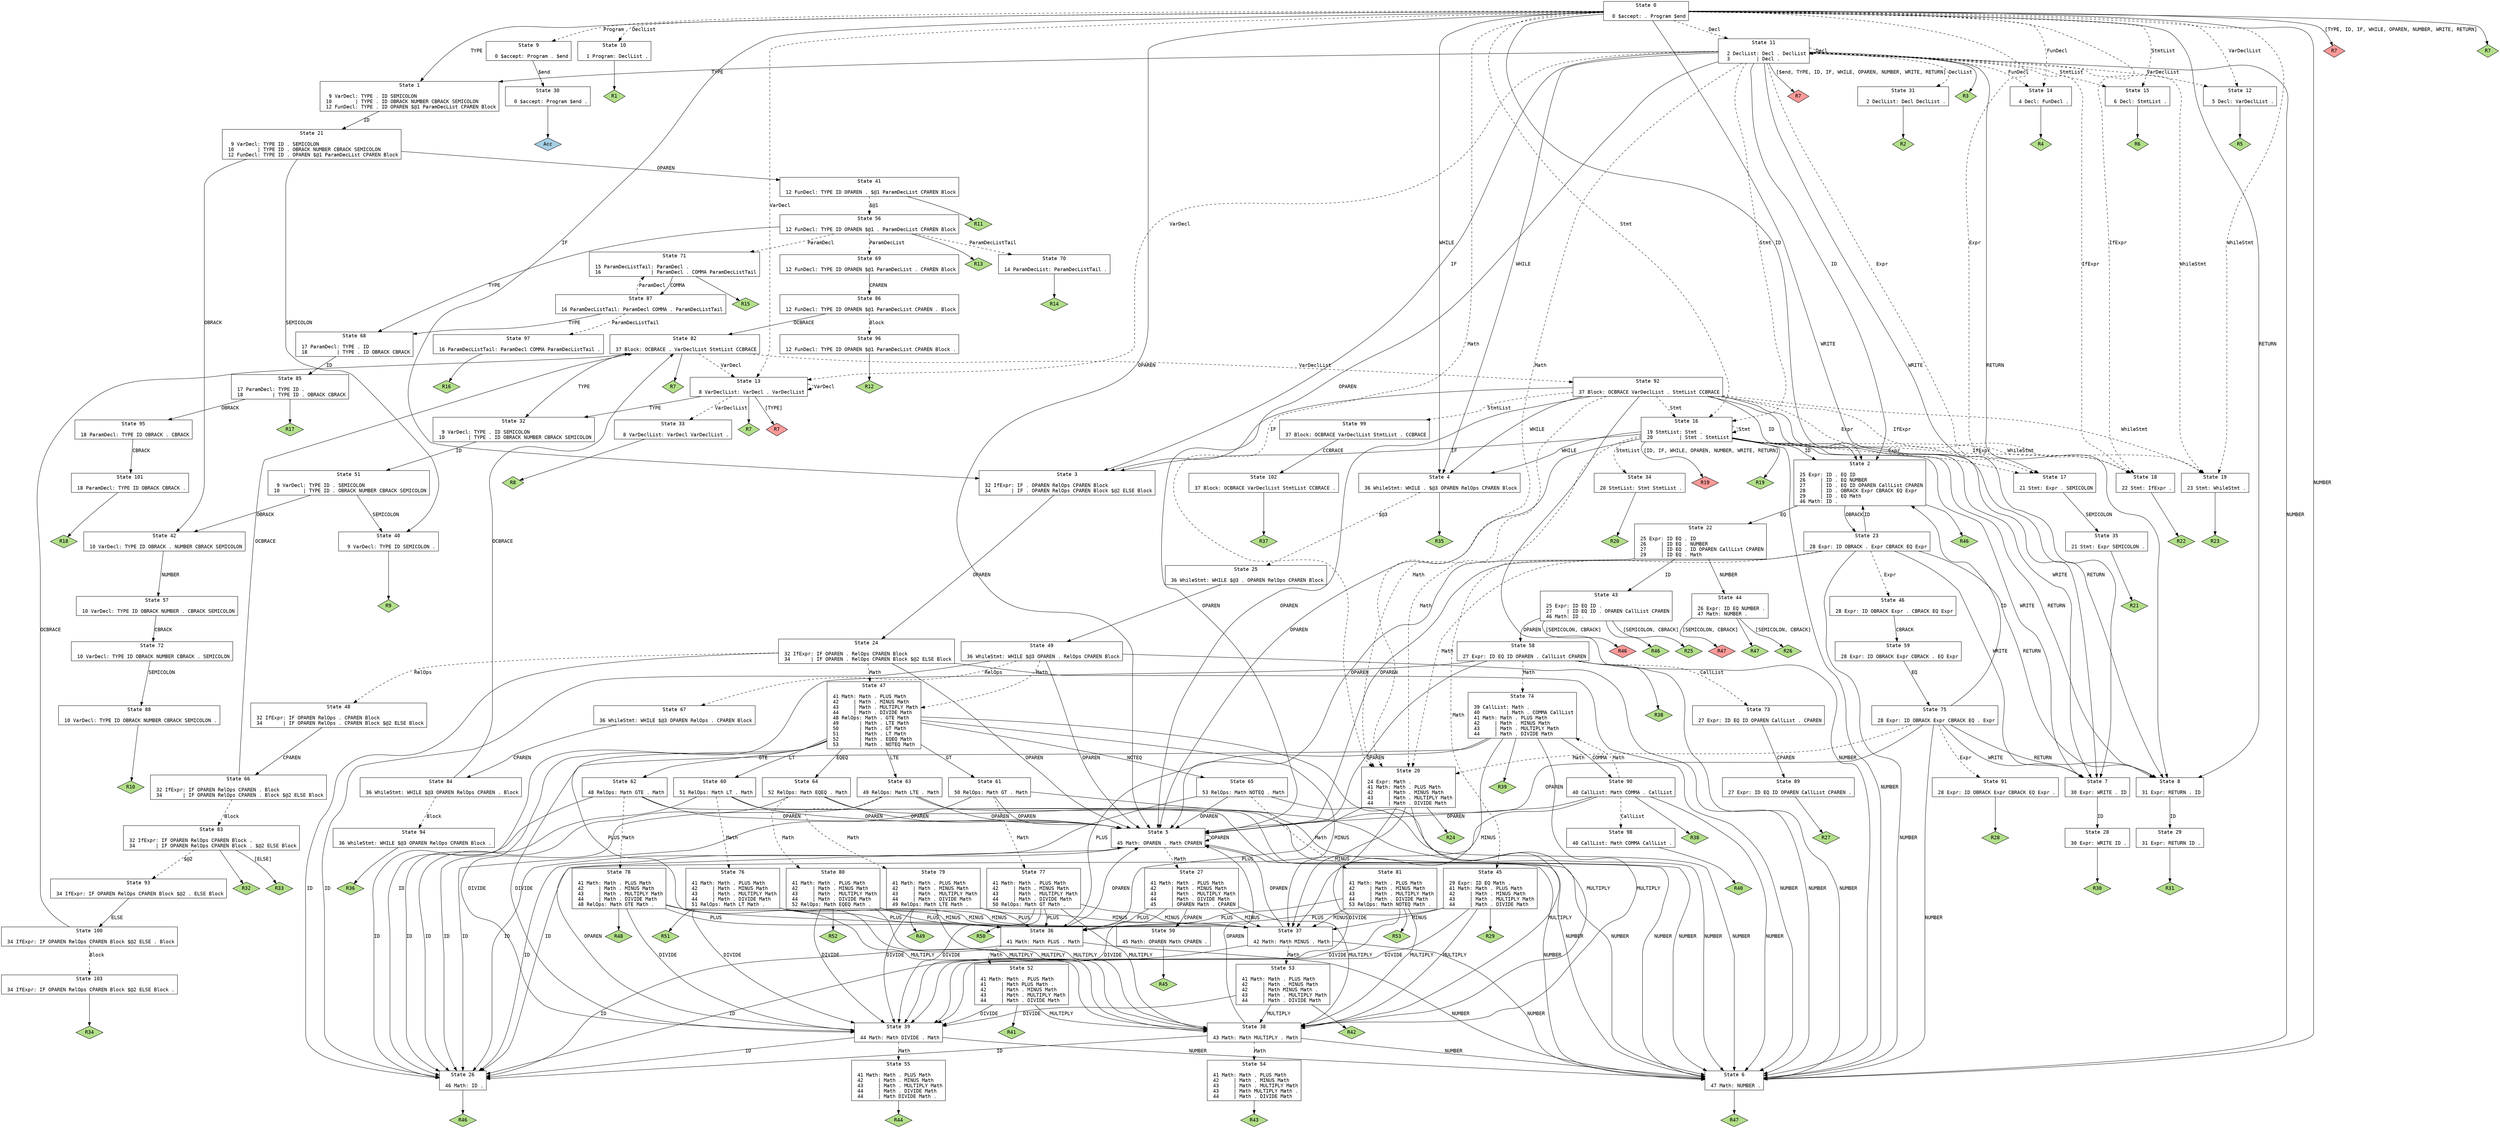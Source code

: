 // Generated by GNU Bison 3.5.1.
// Report bugs to <bug-bison@gnu.org>.
// Home page: <https://www.gnu.org/software/bison/>.

digraph "parser.y"
{
  node [fontname = courier, shape = box, colorscheme = paired6]
  edge [fontname = courier]

  0 [label="State 0\n\l  0 $accept: . Program $end\l"]
  0 -> 1 [style=solid label="TYPE"]
  0 -> 2 [style=solid label="ID"]
  0 -> 3 [style=solid label="IF"]
  0 -> 4 [style=solid label="WHILE"]
  0 -> 5 [style=solid label="OPAREN"]
  0 -> 6 [style=solid label="NUMBER"]
  0 -> 7 [style=solid label="WRITE"]
  0 -> 8 [style=solid label="RETURN"]
  0 -> 9 [style=dashed label="Program"]
  0 -> 10 [style=dashed label="DeclList"]
  0 -> 11 [style=dashed label="Decl"]
  0 -> 12 [style=dashed label="VarDeclList"]
  0 -> 13 [style=dashed label="VarDecl"]
  0 -> 14 [style=dashed label="FunDecl"]
  0 -> 15 [style=dashed label="StmtList"]
  0 -> 16 [style=dashed label="Stmt"]
  0 -> 17 [style=dashed label="Expr"]
  0 -> 18 [style=dashed label="IfExpr"]
  0 -> 19 [style=dashed label="WhileStmt"]
  0 -> 20 [style=dashed label="Math"]
  0 -> "0R7d" [label="[TYPE, ID, IF, WHILE, OPAREN, NUMBER, WRITE, RETURN]", style=solid]
 "0R7d" [label="R7", fillcolor=5, shape=diamond, style=filled]
  0 -> "0R7" [style=solid]
 "0R7" [label="R7", fillcolor=3, shape=diamond, style=filled]
  1 [label="State 1\n\l  9 VarDecl: TYPE . ID SEMICOLON\l 10        | TYPE . ID OBRACK NUMBER CBRACK SEMICOLON\l 12 FunDecl: TYPE . ID OPAREN $@1 ParamDecList CPAREN Block\l"]
  1 -> 21 [style=solid label="ID"]
  2 [label="State 2\n\l 25 Expr: ID . EQ ID\l 26     | ID . EQ NUMBER\l 27     | ID . EQ ID OPAREN CallList CPAREN\l 28     | ID . OBRACK Expr CBRACK EQ Expr\l 29     | ID . EQ Math\l 46 Math: ID .\l"]
  2 -> 22 [style=solid label="EQ"]
  2 -> 23 [style=solid label="OBRACK"]
  2 -> "2R46" [style=solid]
 "2R46" [label="R46", fillcolor=3, shape=diamond, style=filled]
  3 [label="State 3\n\l 32 IfExpr: IF . OPAREN RelOps CPAREN Block\l 34       | IF . OPAREN RelOps CPAREN Block $@2 ELSE Block\l"]
  3 -> 24 [style=solid label="OPAREN"]
  4 [label="State 4\n\l 36 WhileStmt: WHILE . $@3 OPAREN RelOps CPAREN Block\l"]
  4 -> 25 [style=dashed label="$@3"]
  4 -> "4R35" [style=solid]
 "4R35" [label="R35", fillcolor=3, shape=diamond, style=filled]
  5 [label="State 5\n\l 45 Math: OPAREN . Math CPAREN\l"]
  5 -> 26 [style=solid label="ID"]
  5 -> 5 [style=solid label="OPAREN"]
  5 -> 6 [style=solid label="NUMBER"]
  5 -> 27 [style=dashed label="Math"]
  6 [label="State 6\n\l 47 Math: NUMBER .\l"]
  6 -> "6R47" [style=solid]
 "6R47" [label="R47", fillcolor=3, shape=diamond, style=filled]
  7 [label="State 7\n\l 30 Expr: WRITE . ID\l"]
  7 -> 28 [style=solid label="ID"]
  8 [label="State 8\n\l 31 Expr: RETURN . ID\l"]
  8 -> 29 [style=solid label="ID"]
  9 [label="State 9\n\l  0 $accept: Program . $end\l"]
  9 -> 30 [style=solid label="$end"]
  10 [label="State 10\n\l  1 Program: DeclList .\l"]
  10 -> "10R1" [style=solid]
 "10R1" [label="R1", fillcolor=3, shape=diamond, style=filled]
  11 [label="State 11\n\l  2 DeclList: Decl . DeclList\l  3         | Decl .\l"]
  11 -> 1 [style=solid label="TYPE"]
  11 -> 2 [style=solid label="ID"]
  11 -> 3 [style=solid label="IF"]
  11 -> 4 [style=solid label="WHILE"]
  11 -> 5 [style=solid label="OPAREN"]
  11 -> 6 [style=solid label="NUMBER"]
  11 -> 7 [style=solid label="WRITE"]
  11 -> 8 [style=solid label="RETURN"]
  11 -> 31 [style=dashed label="DeclList"]
  11 -> 11 [style=dashed label="Decl"]
  11 -> 12 [style=dashed label="VarDeclList"]
  11 -> 13 [style=dashed label="VarDecl"]
  11 -> 14 [style=dashed label="FunDecl"]
  11 -> 15 [style=dashed label="StmtList"]
  11 -> 16 [style=dashed label="Stmt"]
  11 -> 17 [style=dashed label="Expr"]
  11 -> 18 [style=dashed label="IfExpr"]
  11 -> 19 [style=dashed label="WhileStmt"]
  11 -> 20 [style=dashed label="Math"]
  11 -> "11R3" [style=solid]
 "11R3" [label="R3", fillcolor=3, shape=diamond, style=filled]
  11 -> "11R7d" [label="[$end, TYPE, ID, IF, WHILE, OPAREN, NUMBER, WRITE, RETURN]", style=solid]
 "11R7d" [label="R7", fillcolor=5, shape=diamond, style=filled]
  12 [label="State 12\n\l  5 Decl: VarDeclList .\l"]
  12 -> "12R5" [style=solid]
 "12R5" [label="R5", fillcolor=3, shape=diamond, style=filled]
  13 [label="State 13\n\l  8 VarDeclList: VarDecl . VarDeclList\l"]
  13 -> 32 [style=solid label="TYPE"]
  13 -> 33 [style=dashed label="VarDeclList"]
  13 -> 13 [style=dashed label="VarDecl"]
  13 -> "13R7d" [label="[TYPE]", style=solid]
 "13R7d" [label="R7", fillcolor=5, shape=diamond, style=filled]
  13 -> "13R7" [style=solid]
 "13R7" [label="R7", fillcolor=3, shape=diamond, style=filled]
  14 [label="State 14\n\l  4 Decl: FunDecl .\l"]
  14 -> "14R4" [style=solid]
 "14R4" [label="R4", fillcolor=3, shape=diamond, style=filled]
  15 [label="State 15\n\l  6 Decl: StmtList .\l"]
  15 -> "15R6" [style=solid]
 "15R6" [label="R6", fillcolor=3, shape=diamond, style=filled]
  16 [label="State 16\n\l 19 StmtList: Stmt .\l 20         | Stmt . StmtList\l"]
  16 -> 2 [style=solid label="ID"]
  16 -> 3 [style=solid label="IF"]
  16 -> 4 [style=solid label="WHILE"]
  16 -> 5 [style=solid label="OPAREN"]
  16 -> 6 [style=solid label="NUMBER"]
  16 -> 7 [style=solid label="WRITE"]
  16 -> 8 [style=solid label="RETURN"]
  16 -> 34 [style=dashed label="StmtList"]
  16 -> 16 [style=dashed label="Stmt"]
  16 -> 17 [style=dashed label="Expr"]
  16 -> 18 [style=dashed label="IfExpr"]
  16 -> 19 [style=dashed label="WhileStmt"]
  16 -> 20 [style=dashed label="Math"]
  16 -> "16R19d" [label="[ID, IF, WHILE, OPAREN, NUMBER, WRITE, RETURN]", style=solid]
 "16R19d" [label="R19", fillcolor=5, shape=diamond, style=filled]
  16 -> "16R19" [style=solid]
 "16R19" [label="R19", fillcolor=3, shape=diamond, style=filled]
  17 [label="State 17\n\l 21 Stmt: Expr . SEMICOLON\l"]
  17 -> 35 [style=solid label="SEMICOLON"]
  18 [label="State 18\n\l 22 Stmt: IfExpr .\l"]
  18 -> "18R22" [style=solid]
 "18R22" [label="R22", fillcolor=3, shape=diamond, style=filled]
  19 [label="State 19\n\l 23 Stmt: WhileStmt .\l"]
  19 -> "19R23" [style=solid]
 "19R23" [label="R23", fillcolor=3, shape=diamond, style=filled]
  20 [label="State 20\n\l 24 Expr: Math .\l 41 Math: Math . PLUS Math\l 42     | Math . MINUS Math\l 43     | Math . MULTIPLY Math\l 44     | Math . DIVIDE Math\l"]
  20 -> 36 [style=solid label="PLUS"]
  20 -> 37 [style=solid label="MINUS"]
  20 -> 38 [style=solid label="MULTIPLY"]
  20 -> 39 [style=solid label="DIVIDE"]
  20 -> "20R24" [style=solid]
 "20R24" [label="R24", fillcolor=3, shape=diamond, style=filled]
  21 [label="State 21\n\l  9 VarDecl: TYPE ID . SEMICOLON\l 10        | TYPE ID . OBRACK NUMBER CBRACK SEMICOLON\l 12 FunDecl: TYPE ID . OPAREN $@1 ParamDecList CPAREN Block\l"]
  21 -> 40 [style=solid label="SEMICOLON"]
  21 -> 41 [style=solid label="OPAREN"]
  21 -> 42 [style=solid label="OBRACK"]
  22 [label="State 22\n\l 25 Expr: ID EQ . ID\l 26     | ID EQ . NUMBER\l 27     | ID EQ . ID OPAREN CallList CPAREN\l 29     | ID EQ . Math\l"]
  22 -> 43 [style=solid label="ID"]
  22 -> 5 [style=solid label="OPAREN"]
  22 -> 44 [style=solid label="NUMBER"]
  22 -> 45 [style=dashed label="Math"]
  23 [label="State 23\n\l 28 Expr: ID OBRACK . Expr CBRACK EQ Expr\l"]
  23 -> 2 [style=solid label="ID"]
  23 -> 5 [style=solid label="OPAREN"]
  23 -> 6 [style=solid label="NUMBER"]
  23 -> 7 [style=solid label="WRITE"]
  23 -> 8 [style=solid label="RETURN"]
  23 -> 46 [style=dashed label="Expr"]
  23 -> 20 [style=dashed label="Math"]
  24 [label="State 24\n\l 32 IfExpr: IF OPAREN . RelOps CPAREN Block\l 34       | IF OPAREN . RelOps CPAREN Block $@2 ELSE Block\l"]
  24 -> 26 [style=solid label="ID"]
  24 -> 5 [style=solid label="OPAREN"]
  24 -> 6 [style=solid label="NUMBER"]
  24 -> 47 [style=dashed label="Math"]
  24 -> 48 [style=dashed label="RelOps"]
  25 [label="State 25\n\l 36 WhileStmt: WHILE $@3 . OPAREN RelOps CPAREN Block\l"]
  25 -> 49 [style=solid label="OPAREN"]
  26 [label="State 26\n\l 46 Math: ID .\l"]
  26 -> "26R46" [style=solid]
 "26R46" [label="R46", fillcolor=3, shape=diamond, style=filled]
  27 [label="State 27\n\l 41 Math: Math . PLUS Math\l 42     | Math . MINUS Math\l 43     | Math . MULTIPLY Math\l 44     | Math . DIVIDE Math\l 45     | OPAREN Math . CPAREN\l"]
  27 -> 50 [style=solid label="CPAREN"]
  27 -> 36 [style=solid label="PLUS"]
  27 -> 37 [style=solid label="MINUS"]
  27 -> 38 [style=solid label="MULTIPLY"]
  27 -> 39 [style=solid label="DIVIDE"]
  28 [label="State 28\n\l 30 Expr: WRITE ID .\l"]
  28 -> "28R30" [style=solid]
 "28R30" [label="R30", fillcolor=3, shape=diamond, style=filled]
  29 [label="State 29\n\l 31 Expr: RETURN ID .\l"]
  29 -> "29R31" [style=solid]
 "29R31" [label="R31", fillcolor=3, shape=diamond, style=filled]
  30 [label="State 30\n\l  0 $accept: Program $end .\l"]
  30 -> "30R0" [style=solid]
 "30R0" [label="Acc", fillcolor=1, shape=diamond, style=filled]
  31 [label="State 31\n\l  2 DeclList: Decl DeclList .\l"]
  31 -> "31R2" [style=solid]
 "31R2" [label="R2", fillcolor=3, shape=diamond, style=filled]
  32 [label="State 32\n\l  9 VarDecl: TYPE . ID SEMICOLON\l 10        | TYPE . ID OBRACK NUMBER CBRACK SEMICOLON\l"]
  32 -> 51 [style=solid label="ID"]
  33 [label="State 33\n\l  8 VarDeclList: VarDecl VarDeclList .\l"]
  33 -> "33R8" [style=solid]
 "33R8" [label="R8", fillcolor=3, shape=diamond, style=filled]
  34 [label="State 34\n\l 20 StmtList: Stmt StmtList .\l"]
  34 -> "34R20" [style=solid]
 "34R20" [label="R20", fillcolor=3, shape=diamond, style=filled]
  35 [label="State 35\n\l 21 Stmt: Expr SEMICOLON .\l"]
  35 -> "35R21" [style=solid]
 "35R21" [label="R21", fillcolor=3, shape=diamond, style=filled]
  36 [label="State 36\n\l 41 Math: Math PLUS . Math\l"]
  36 -> 26 [style=solid label="ID"]
  36 -> 5 [style=solid label="OPAREN"]
  36 -> 6 [style=solid label="NUMBER"]
  36 -> 52 [style=dashed label="Math"]
  37 [label="State 37\n\l 42 Math: Math MINUS . Math\l"]
  37 -> 26 [style=solid label="ID"]
  37 -> 5 [style=solid label="OPAREN"]
  37 -> 6 [style=solid label="NUMBER"]
  37 -> 53 [style=dashed label="Math"]
  38 [label="State 38\n\l 43 Math: Math MULTIPLY . Math\l"]
  38 -> 26 [style=solid label="ID"]
  38 -> 5 [style=solid label="OPAREN"]
  38 -> 6 [style=solid label="NUMBER"]
  38 -> 54 [style=dashed label="Math"]
  39 [label="State 39\n\l 44 Math: Math DIVIDE . Math\l"]
  39 -> 26 [style=solid label="ID"]
  39 -> 5 [style=solid label="OPAREN"]
  39 -> 6 [style=solid label="NUMBER"]
  39 -> 55 [style=dashed label="Math"]
  40 [label="State 40\n\l  9 VarDecl: TYPE ID SEMICOLON .\l"]
  40 -> "40R9" [style=solid]
 "40R9" [label="R9", fillcolor=3, shape=diamond, style=filled]
  41 [label="State 41\n\l 12 FunDecl: TYPE ID OPAREN . $@1 ParamDecList CPAREN Block\l"]
  41 -> 56 [style=dashed label="$@1"]
  41 -> "41R11" [style=solid]
 "41R11" [label="R11", fillcolor=3, shape=diamond, style=filled]
  42 [label="State 42\n\l 10 VarDecl: TYPE ID OBRACK . NUMBER CBRACK SEMICOLON\l"]
  42 -> 57 [style=solid label="NUMBER"]
  43 [label="State 43\n\l 25 Expr: ID EQ ID .\l 27     | ID EQ ID . OPAREN CallList CPAREN\l 46 Math: ID .\l"]
  43 -> 58 [style=solid label="OPAREN"]
  43 -> "43R25" [label="[SEMICOLON, CBRACK]", style=solid]
 "43R25" [label="R25", fillcolor=3, shape=diamond, style=filled]
  43 -> "43R46d" [label="[SEMICOLON, CBRACK]", style=solid]
 "43R46d" [label="R46", fillcolor=5, shape=diamond, style=filled]
  43 -> "43R46" [style=solid]
 "43R46" [label="R46", fillcolor=3, shape=diamond, style=filled]
  44 [label="State 44\n\l 26 Expr: ID EQ NUMBER .\l 47 Math: NUMBER .\l"]
  44 -> "44R26" [label="[SEMICOLON, CBRACK]", style=solid]
 "44R26" [label="R26", fillcolor=3, shape=diamond, style=filled]
  44 -> "44R47d" [label="[SEMICOLON, CBRACK]", style=solid]
 "44R47d" [label="R47", fillcolor=5, shape=diamond, style=filled]
  44 -> "44R47" [style=solid]
 "44R47" [label="R47", fillcolor=3, shape=diamond, style=filled]
  45 [label="State 45\n\l 29 Expr: ID EQ Math .\l 41 Math: Math . PLUS Math\l 42     | Math . MINUS Math\l 43     | Math . MULTIPLY Math\l 44     | Math . DIVIDE Math\l"]
  45 -> 36 [style=solid label="PLUS"]
  45 -> 37 [style=solid label="MINUS"]
  45 -> 38 [style=solid label="MULTIPLY"]
  45 -> 39 [style=solid label="DIVIDE"]
  45 -> "45R29" [style=solid]
 "45R29" [label="R29", fillcolor=3, shape=diamond, style=filled]
  46 [label="State 46\n\l 28 Expr: ID OBRACK Expr . CBRACK EQ Expr\l"]
  46 -> 59 [style=solid label="CBRACK"]
  47 [label="State 47\n\l 41 Math: Math . PLUS Math\l 42     | Math . MINUS Math\l 43     | Math . MULTIPLY Math\l 44     | Math . DIVIDE Math\l 48 RelOps: Math . GTE Math\l 49       | Math . LTE Math\l 50       | Math . GT Math\l 51       | Math . LT Math\l 52       | Math . EQEQ Math\l 53       | Math . NOTEQ Math\l"]
  47 -> 36 [style=solid label="PLUS"]
  47 -> 37 [style=solid label="MINUS"]
  47 -> 38 [style=solid label="MULTIPLY"]
  47 -> 39 [style=solid label="DIVIDE"]
  47 -> 60 [style=solid label="LT"]
  47 -> 61 [style=solid label="GT"]
  47 -> 62 [style=solid label="GTE"]
  47 -> 63 [style=solid label="LTE"]
  47 -> 64 [style=solid label="EQEQ"]
  47 -> 65 [style=solid label="NOTEQ"]
  48 [label="State 48\n\l 32 IfExpr: IF OPAREN RelOps . CPAREN Block\l 34       | IF OPAREN RelOps . CPAREN Block $@2 ELSE Block\l"]
  48 -> 66 [style=solid label="CPAREN"]
  49 [label="State 49\n\l 36 WhileStmt: WHILE $@3 OPAREN . RelOps CPAREN Block\l"]
  49 -> 26 [style=solid label="ID"]
  49 -> 5 [style=solid label="OPAREN"]
  49 -> 6 [style=solid label="NUMBER"]
  49 -> 47 [style=dashed label="Math"]
  49 -> 67 [style=dashed label="RelOps"]
  50 [label="State 50\n\l 45 Math: OPAREN Math CPAREN .\l"]
  50 -> "50R45" [style=solid]
 "50R45" [label="R45", fillcolor=3, shape=diamond, style=filled]
  51 [label="State 51\n\l  9 VarDecl: TYPE ID . SEMICOLON\l 10        | TYPE ID . OBRACK NUMBER CBRACK SEMICOLON\l"]
  51 -> 40 [style=solid label="SEMICOLON"]
  51 -> 42 [style=solid label="OBRACK"]
  52 [label="State 52\n\l 41 Math: Math . PLUS Math\l 41     | Math PLUS Math .\l 42     | Math . MINUS Math\l 43     | Math . MULTIPLY Math\l 44     | Math . DIVIDE Math\l"]
  52 -> 38 [style=solid label="MULTIPLY"]
  52 -> 39 [style=solid label="DIVIDE"]
  52 -> "52R41" [style=solid]
 "52R41" [label="R41", fillcolor=3, shape=diamond, style=filled]
  53 [label="State 53\n\l 41 Math: Math . PLUS Math\l 42     | Math . MINUS Math\l 42     | Math MINUS Math .\l 43     | Math . MULTIPLY Math\l 44     | Math . DIVIDE Math\l"]
  53 -> 38 [style=solid label="MULTIPLY"]
  53 -> 39 [style=solid label="DIVIDE"]
  53 -> "53R42" [style=solid]
 "53R42" [label="R42", fillcolor=3, shape=diamond, style=filled]
  54 [label="State 54\n\l 41 Math: Math . PLUS Math\l 42     | Math . MINUS Math\l 43     | Math . MULTIPLY Math\l 43     | Math MULTIPLY Math .\l 44     | Math . DIVIDE Math\l"]
  54 -> "54R43" [style=solid]
 "54R43" [label="R43", fillcolor=3, shape=diamond, style=filled]
  55 [label="State 55\n\l 41 Math: Math . PLUS Math\l 42     | Math . MINUS Math\l 43     | Math . MULTIPLY Math\l 44     | Math . DIVIDE Math\l 44     | Math DIVIDE Math .\l"]
  55 -> "55R44" [style=solid]
 "55R44" [label="R44", fillcolor=3, shape=diamond, style=filled]
  56 [label="State 56\n\l 12 FunDecl: TYPE ID OPAREN $@1 . ParamDecList CPAREN Block\l"]
  56 -> 68 [style=solid label="TYPE"]
  56 -> 69 [style=dashed label="ParamDecList"]
  56 -> 70 [style=dashed label="ParamDecListTail"]
  56 -> 71 [style=dashed label="ParamDecl"]
  56 -> "56R13" [style=solid]
 "56R13" [label="R13", fillcolor=3, shape=diamond, style=filled]
  57 [label="State 57\n\l 10 VarDecl: TYPE ID OBRACK NUMBER . CBRACK SEMICOLON\l"]
  57 -> 72 [style=solid label="CBRACK"]
  58 [label="State 58\n\l 27 Expr: ID EQ ID OPAREN . CallList CPAREN\l"]
  58 -> 26 [style=solid label="ID"]
  58 -> 5 [style=solid label="OPAREN"]
  58 -> 6 [style=solid label="NUMBER"]
  58 -> 73 [style=dashed label="CallList"]
  58 -> 74 [style=dashed label="Math"]
  58 -> "58R38" [style=solid]
 "58R38" [label="R38", fillcolor=3, shape=diamond, style=filled]
  59 [label="State 59\n\l 28 Expr: ID OBRACK Expr CBRACK . EQ Expr\l"]
  59 -> 75 [style=solid label="EQ"]
  60 [label="State 60\n\l 51 RelOps: Math LT . Math\l"]
  60 -> 26 [style=solid label="ID"]
  60 -> 5 [style=solid label="OPAREN"]
  60 -> 6 [style=solid label="NUMBER"]
  60 -> 76 [style=dashed label="Math"]
  61 [label="State 61\n\l 50 RelOps: Math GT . Math\l"]
  61 -> 26 [style=solid label="ID"]
  61 -> 5 [style=solid label="OPAREN"]
  61 -> 6 [style=solid label="NUMBER"]
  61 -> 77 [style=dashed label="Math"]
  62 [label="State 62\n\l 48 RelOps: Math GTE . Math\l"]
  62 -> 26 [style=solid label="ID"]
  62 -> 5 [style=solid label="OPAREN"]
  62 -> 6 [style=solid label="NUMBER"]
  62 -> 78 [style=dashed label="Math"]
  63 [label="State 63\n\l 49 RelOps: Math LTE . Math\l"]
  63 -> 26 [style=solid label="ID"]
  63 -> 5 [style=solid label="OPAREN"]
  63 -> 6 [style=solid label="NUMBER"]
  63 -> 79 [style=dashed label="Math"]
  64 [label="State 64\n\l 52 RelOps: Math EQEQ . Math\l"]
  64 -> 26 [style=solid label="ID"]
  64 -> 5 [style=solid label="OPAREN"]
  64 -> 6 [style=solid label="NUMBER"]
  64 -> 80 [style=dashed label="Math"]
  65 [label="State 65\n\l 53 RelOps: Math NOTEQ . Math\l"]
  65 -> 26 [style=solid label="ID"]
  65 -> 5 [style=solid label="OPAREN"]
  65 -> 6 [style=solid label="NUMBER"]
  65 -> 81 [style=dashed label="Math"]
  66 [label="State 66\n\l 32 IfExpr: IF OPAREN RelOps CPAREN . Block\l 34       | IF OPAREN RelOps CPAREN . Block $@2 ELSE Block\l"]
  66 -> 82 [style=solid label="OCBRACE"]
  66 -> 83 [style=dashed label="Block"]
  67 [label="State 67\n\l 36 WhileStmt: WHILE $@3 OPAREN RelOps . CPAREN Block\l"]
  67 -> 84 [style=solid label="CPAREN"]
  68 [label="State 68\n\l 17 ParamDecl: TYPE . ID\l 18          | TYPE . ID OBRACK CBRACK\l"]
  68 -> 85 [style=solid label="ID"]
  69 [label="State 69\n\l 12 FunDecl: TYPE ID OPAREN $@1 ParamDecList . CPAREN Block\l"]
  69 -> 86 [style=solid label="CPAREN"]
  70 [label="State 70\n\l 14 ParamDecList: ParamDecListTail .\l"]
  70 -> "70R14" [style=solid]
 "70R14" [label="R14", fillcolor=3, shape=diamond, style=filled]
  71 [label="State 71\n\l 15 ParamDecListTail: ParamDecl .\l 16                 | ParamDecl . COMMA ParamDecListTail\l"]
  71 -> 87 [style=solid label="COMMA"]
  71 -> "71R15" [style=solid]
 "71R15" [label="R15", fillcolor=3, shape=diamond, style=filled]
  72 [label="State 72\n\l 10 VarDecl: TYPE ID OBRACK NUMBER CBRACK . SEMICOLON\l"]
  72 -> 88 [style=solid label="SEMICOLON"]
  73 [label="State 73\n\l 27 Expr: ID EQ ID OPAREN CallList . CPAREN\l"]
  73 -> 89 [style=solid label="CPAREN"]
  74 [label="State 74\n\l 39 CallList: Math .\l 40         | Math . COMMA CallList\l 41 Math: Math . PLUS Math\l 42     | Math . MINUS Math\l 43     | Math . MULTIPLY Math\l 44     | Math . DIVIDE Math\l"]
  74 -> 90 [style=solid label="COMMA"]
  74 -> 36 [style=solid label="PLUS"]
  74 -> 37 [style=solid label="MINUS"]
  74 -> 38 [style=solid label="MULTIPLY"]
  74 -> 39 [style=solid label="DIVIDE"]
  74 -> "74R39" [style=solid]
 "74R39" [label="R39", fillcolor=3, shape=diamond, style=filled]
  75 [label="State 75\n\l 28 Expr: ID OBRACK Expr CBRACK EQ . Expr\l"]
  75 -> 2 [style=solid label="ID"]
  75 -> 5 [style=solid label="OPAREN"]
  75 -> 6 [style=solid label="NUMBER"]
  75 -> 7 [style=solid label="WRITE"]
  75 -> 8 [style=solid label="RETURN"]
  75 -> 91 [style=dashed label="Expr"]
  75 -> 20 [style=dashed label="Math"]
  76 [label="State 76\n\l 41 Math: Math . PLUS Math\l 42     | Math . MINUS Math\l 43     | Math . MULTIPLY Math\l 44     | Math . DIVIDE Math\l 51 RelOps: Math LT Math .\l"]
  76 -> 36 [style=solid label="PLUS"]
  76 -> 37 [style=solid label="MINUS"]
  76 -> 38 [style=solid label="MULTIPLY"]
  76 -> 39 [style=solid label="DIVIDE"]
  76 -> "76R51" [style=solid]
 "76R51" [label="R51", fillcolor=3, shape=diamond, style=filled]
  77 [label="State 77\n\l 41 Math: Math . PLUS Math\l 42     | Math . MINUS Math\l 43     | Math . MULTIPLY Math\l 44     | Math . DIVIDE Math\l 50 RelOps: Math GT Math .\l"]
  77 -> 36 [style=solid label="PLUS"]
  77 -> 37 [style=solid label="MINUS"]
  77 -> 38 [style=solid label="MULTIPLY"]
  77 -> 39 [style=solid label="DIVIDE"]
  77 -> "77R50" [style=solid]
 "77R50" [label="R50", fillcolor=3, shape=diamond, style=filled]
  78 [label="State 78\n\l 41 Math: Math . PLUS Math\l 42     | Math . MINUS Math\l 43     | Math . MULTIPLY Math\l 44     | Math . DIVIDE Math\l 48 RelOps: Math GTE Math .\l"]
  78 -> 36 [style=solid label="PLUS"]
  78 -> 37 [style=solid label="MINUS"]
  78 -> 38 [style=solid label="MULTIPLY"]
  78 -> 39 [style=solid label="DIVIDE"]
  78 -> "78R48" [style=solid]
 "78R48" [label="R48", fillcolor=3, shape=diamond, style=filled]
  79 [label="State 79\n\l 41 Math: Math . PLUS Math\l 42     | Math . MINUS Math\l 43     | Math . MULTIPLY Math\l 44     | Math . DIVIDE Math\l 49 RelOps: Math LTE Math .\l"]
  79 -> 36 [style=solid label="PLUS"]
  79 -> 37 [style=solid label="MINUS"]
  79 -> 38 [style=solid label="MULTIPLY"]
  79 -> 39 [style=solid label="DIVIDE"]
  79 -> "79R49" [style=solid]
 "79R49" [label="R49", fillcolor=3, shape=diamond, style=filled]
  80 [label="State 80\n\l 41 Math: Math . PLUS Math\l 42     | Math . MINUS Math\l 43     | Math . MULTIPLY Math\l 44     | Math . DIVIDE Math\l 52 RelOps: Math EQEQ Math .\l"]
  80 -> 36 [style=solid label="PLUS"]
  80 -> 37 [style=solid label="MINUS"]
  80 -> 38 [style=solid label="MULTIPLY"]
  80 -> 39 [style=solid label="DIVIDE"]
  80 -> "80R52" [style=solid]
 "80R52" [label="R52", fillcolor=3, shape=diamond, style=filled]
  81 [label="State 81\n\l 41 Math: Math . PLUS Math\l 42     | Math . MINUS Math\l 43     | Math . MULTIPLY Math\l 44     | Math . DIVIDE Math\l 53 RelOps: Math NOTEQ Math .\l"]
  81 -> 36 [style=solid label="PLUS"]
  81 -> 37 [style=solid label="MINUS"]
  81 -> 38 [style=solid label="MULTIPLY"]
  81 -> 39 [style=solid label="DIVIDE"]
  81 -> "81R53" [style=solid]
 "81R53" [label="R53", fillcolor=3, shape=diamond, style=filled]
  82 [label="State 82\n\l 37 Block: OCBRACE . VarDeclList StmtList CCBRACE\l"]
  82 -> 32 [style=solid label="TYPE"]
  82 -> 92 [style=dashed label="VarDeclList"]
  82 -> 13 [style=dashed label="VarDecl"]
  82 -> "82R7" [style=solid]
 "82R7" [label="R7", fillcolor=3, shape=diamond, style=filled]
  83 [label="State 83\n\l 32 IfExpr: IF OPAREN RelOps CPAREN Block .\l 34       | IF OPAREN RelOps CPAREN Block . $@2 ELSE Block\l"]
  83 -> 93 [style=dashed label="$@2"]
  83 -> "83R32" [style=solid]
 "83R32" [label="R32", fillcolor=3, shape=diamond, style=filled]
  83 -> "83R33" [label="[ELSE]", style=solid]
 "83R33" [label="R33", fillcolor=3, shape=diamond, style=filled]
  84 [label="State 84\n\l 36 WhileStmt: WHILE $@3 OPAREN RelOps CPAREN . Block\l"]
  84 -> 82 [style=solid label="OCBRACE"]
  84 -> 94 [style=dashed label="Block"]
  85 [label="State 85\n\l 17 ParamDecl: TYPE ID .\l 18          | TYPE ID . OBRACK CBRACK\l"]
  85 -> 95 [style=solid label="OBRACK"]
  85 -> "85R17" [style=solid]
 "85R17" [label="R17", fillcolor=3, shape=diamond, style=filled]
  86 [label="State 86\n\l 12 FunDecl: TYPE ID OPAREN $@1 ParamDecList CPAREN . Block\l"]
  86 -> 82 [style=solid label="OCBRACE"]
  86 -> 96 [style=dashed label="Block"]
  87 [label="State 87\n\l 16 ParamDecListTail: ParamDecl COMMA . ParamDecListTail\l"]
  87 -> 68 [style=solid label="TYPE"]
  87 -> 97 [style=dashed label="ParamDecListTail"]
  87 -> 71 [style=dashed label="ParamDecl"]
  88 [label="State 88\n\l 10 VarDecl: TYPE ID OBRACK NUMBER CBRACK SEMICOLON .\l"]
  88 -> "88R10" [style=solid]
 "88R10" [label="R10", fillcolor=3, shape=diamond, style=filled]
  89 [label="State 89\n\l 27 Expr: ID EQ ID OPAREN CallList CPAREN .\l"]
  89 -> "89R27" [style=solid]
 "89R27" [label="R27", fillcolor=3, shape=diamond, style=filled]
  90 [label="State 90\n\l 40 CallList: Math COMMA . CallList\l"]
  90 -> 26 [style=solid label="ID"]
  90 -> 5 [style=solid label="OPAREN"]
  90 -> 6 [style=solid label="NUMBER"]
  90 -> 98 [style=dashed label="CallList"]
  90 -> 74 [style=dashed label="Math"]
  90 -> "90R38" [style=solid]
 "90R38" [label="R38", fillcolor=3, shape=diamond, style=filled]
  91 [label="State 91\n\l 28 Expr: ID OBRACK Expr CBRACK EQ Expr .\l"]
  91 -> "91R28" [style=solid]
 "91R28" [label="R28", fillcolor=3, shape=diamond, style=filled]
  92 [label="State 92\n\l 37 Block: OCBRACE VarDeclList . StmtList CCBRACE\l"]
  92 -> 2 [style=solid label="ID"]
  92 -> 3 [style=solid label="IF"]
  92 -> 4 [style=solid label="WHILE"]
  92 -> 5 [style=solid label="OPAREN"]
  92 -> 6 [style=solid label="NUMBER"]
  92 -> 7 [style=solid label="WRITE"]
  92 -> 8 [style=solid label="RETURN"]
  92 -> 99 [style=dashed label="StmtList"]
  92 -> 16 [style=dashed label="Stmt"]
  92 -> 17 [style=dashed label="Expr"]
  92 -> 18 [style=dashed label="IfExpr"]
  92 -> 19 [style=dashed label="WhileStmt"]
  92 -> 20 [style=dashed label="Math"]
  93 [label="State 93\n\l 34 IfExpr: IF OPAREN RelOps CPAREN Block $@2 . ELSE Block\l"]
  93 -> 100 [style=solid label="ELSE"]
  94 [label="State 94\n\l 36 WhileStmt: WHILE $@3 OPAREN RelOps CPAREN Block .\l"]
  94 -> "94R36" [style=solid]
 "94R36" [label="R36", fillcolor=3, shape=diamond, style=filled]
  95 [label="State 95\n\l 18 ParamDecl: TYPE ID OBRACK . CBRACK\l"]
  95 -> 101 [style=solid label="CBRACK"]
  96 [label="State 96\n\l 12 FunDecl: TYPE ID OPAREN $@1 ParamDecList CPAREN Block .\l"]
  96 -> "96R12" [style=solid]
 "96R12" [label="R12", fillcolor=3, shape=diamond, style=filled]
  97 [label="State 97\n\l 16 ParamDecListTail: ParamDecl COMMA ParamDecListTail .\l"]
  97 -> "97R16" [style=solid]
 "97R16" [label="R16", fillcolor=3, shape=diamond, style=filled]
  98 [label="State 98\n\l 40 CallList: Math COMMA CallList .\l"]
  98 -> "98R40" [style=solid]
 "98R40" [label="R40", fillcolor=3, shape=diamond, style=filled]
  99 [label="State 99\n\l 37 Block: OCBRACE VarDeclList StmtList . CCBRACE\l"]
  99 -> 102 [style=solid label="CCBRACE"]
  100 [label="State 100\n\l 34 IfExpr: IF OPAREN RelOps CPAREN Block $@2 ELSE . Block\l"]
  100 -> 82 [style=solid label="OCBRACE"]
  100 -> 103 [style=dashed label="Block"]
  101 [label="State 101\n\l 18 ParamDecl: TYPE ID OBRACK CBRACK .\l"]
  101 -> "101R18" [style=solid]
 "101R18" [label="R18", fillcolor=3, shape=diamond, style=filled]
  102 [label="State 102\n\l 37 Block: OCBRACE VarDeclList StmtList CCBRACE .\l"]
  102 -> "102R37" [style=solid]
 "102R37" [label="R37", fillcolor=3, shape=diamond, style=filled]
  103 [label="State 103\n\l 34 IfExpr: IF OPAREN RelOps CPAREN Block $@2 ELSE Block .\l"]
  103 -> "103R34" [style=solid]
 "103R34" [label="R34", fillcolor=3, shape=diamond, style=filled]
}
